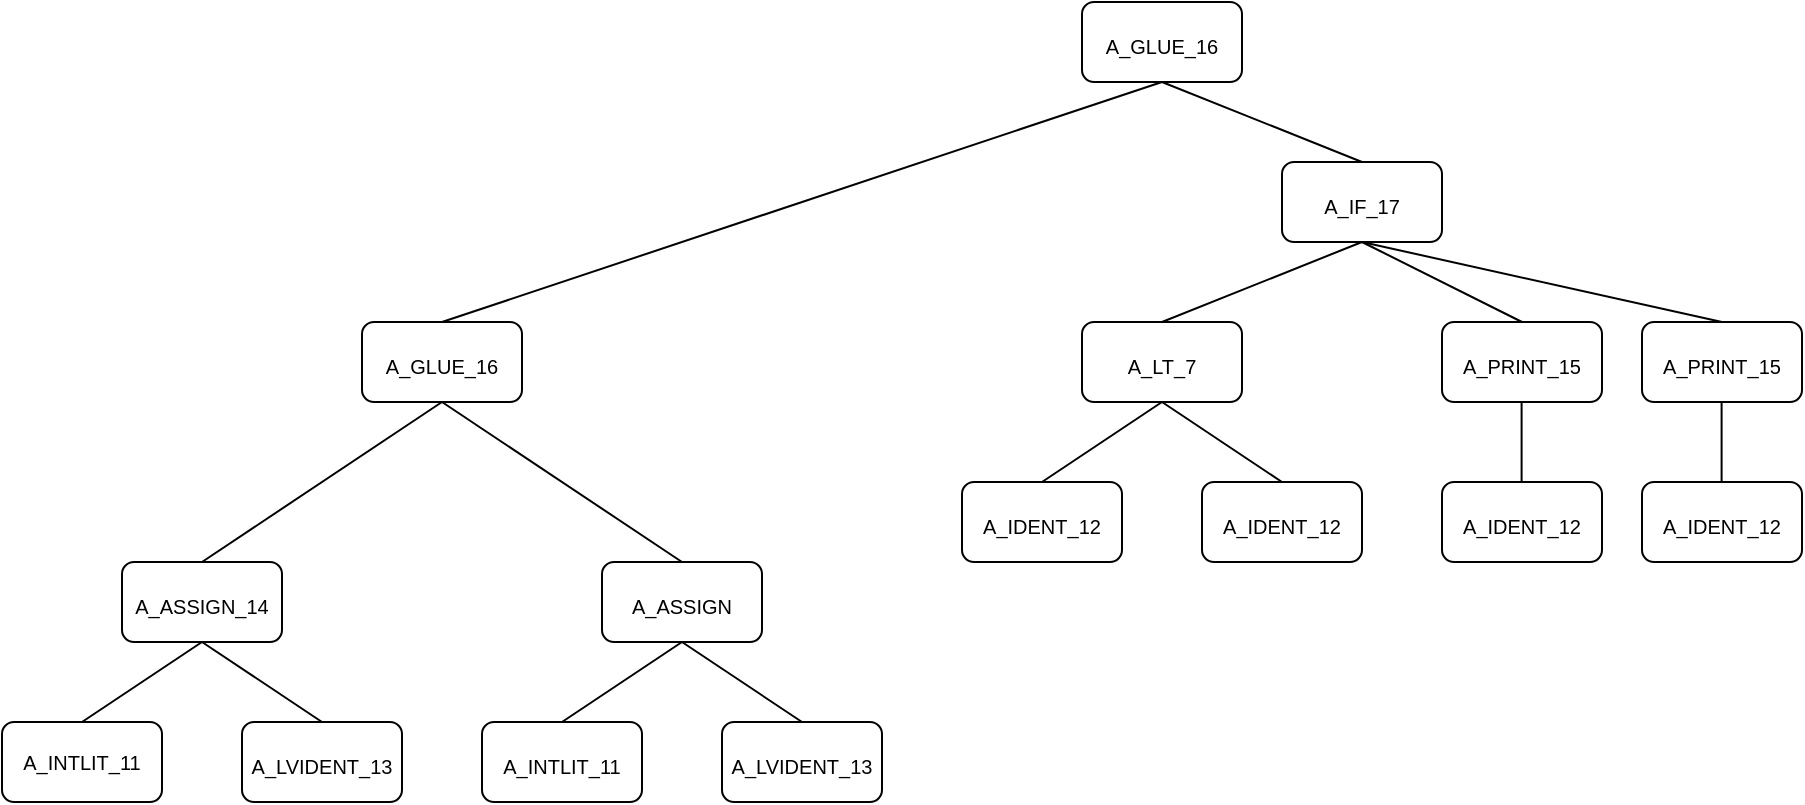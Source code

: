 <mxfile version="21.7.2" type="github">
  <diagram name="第 1 页" id="xP9abSUtIkvkSNLEg5dz">
    <mxGraphModel dx="-1494" dy="149" grid="1" gridSize="10" guides="1" tooltips="1" connect="1" arrows="1" fold="1" page="0" pageScale="1" pageWidth="827" pageHeight="1169" math="0" shadow="0">
      <root>
        <mxCell id="0" />
        <mxCell id="1" parent="0" />
        <mxCell id="8e8UL9VZ8Oz_HZpOVkfp-1" value="A_INTLIT_11" style="rounded=1;whiteSpace=wrap;html=1;fontSize=10;align=center;verticalAlign=middle;" parent="1" vertex="1">
          <mxGeometry x="2740" y="1040" width="80" height="40" as="geometry" />
        </mxCell>
        <mxCell id="8e8UL9VZ8Oz_HZpOVkfp-2" value="&lt;font style=&quot;font-size: 10px;&quot;&gt;A_LVIDENT_13&lt;/font&gt;" style="rounded=1;whiteSpace=wrap;html=1;fontSize=16;align=center;" parent="1" vertex="1">
          <mxGeometry x="2860" y="1040" width="80" height="40" as="geometry" />
        </mxCell>
        <mxCell id="8e8UL9VZ8Oz_HZpOVkfp-3" value="&lt;font style=&quot;font-size: 10px;&quot;&gt;A_ASSIGN_14&lt;/font&gt;" style="rounded=1;whiteSpace=wrap;html=1;fontSize=16;" parent="1" vertex="1">
          <mxGeometry x="2800" y="960" width="80" height="40" as="geometry" />
        </mxCell>
        <mxCell id="8e8UL9VZ8Oz_HZpOVkfp-4" value="" style="endArrow=none;html=1;rounded=1;fontSize=12;startSize=8;endSize=8;edgeStyle=none;curved=1;entryX=0.5;entryY=0;entryDx=0;entryDy=0;exitX=0.5;exitY=1;exitDx=0;exitDy=0;" parent="1" source="8e8UL9VZ8Oz_HZpOVkfp-3" target="8e8UL9VZ8Oz_HZpOVkfp-2" edge="1">
          <mxGeometry width="50" height="50" relative="1" as="geometry">
            <mxPoint x="2870" y="1070" as="sourcePoint" />
            <mxPoint x="2950" y="1030" as="targetPoint" />
          </mxGeometry>
        </mxCell>
        <mxCell id="8e8UL9VZ8Oz_HZpOVkfp-5" value="" style="endArrow=none;html=1;rounded=1;fontSize=12;startSize=8;endSize=8;edgeStyle=none;curved=1;entryX=0.5;entryY=1;entryDx=0;entryDy=0;" parent="1" target="8e8UL9VZ8Oz_HZpOVkfp-9" edge="1">
          <mxGeometry width="50" height="50" relative="1" as="geometry">
            <mxPoint x="2840.0" y="960" as="sourcePoint" />
            <mxPoint x="2960.0" y="920" as="targetPoint" />
          </mxGeometry>
        </mxCell>
        <mxCell id="8e8UL9VZ8Oz_HZpOVkfp-6" value="&lt;font style=&quot;font-size: 10px;&quot;&gt;A_INTLIT_11&lt;/font&gt;" style="rounded=1;whiteSpace=wrap;html=1;fontSize=16;" parent="1" vertex="1">
          <mxGeometry x="2980" y="1040" width="80" height="40" as="geometry" />
        </mxCell>
        <mxCell id="8e8UL9VZ8Oz_HZpOVkfp-7" value="" style="endArrow=none;html=1;rounded=1;fontSize=12;startSize=8;endSize=8;edgeStyle=none;curved=1;entryX=0.5;entryY=0;entryDx=0;entryDy=0;" parent="1" edge="1">
          <mxGeometry width="50" height="50" relative="1" as="geometry">
            <mxPoint x="2960" y="880" as="sourcePoint" />
            <mxPoint x="3080" y="960" as="targetPoint" />
          </mxGeometry>
        </mxCell>
        <mxCell id="8e8UL9VZ8Oz_HZpOVkfp-8" value="" style="endArrow=none;html=1;rounded=1;fontSize=12;startSize=8;endSize=8;edgeStyle=none;curved=1;exitX=0.5;exitY=0;exitDx=0;exitDy=0;" parent="1" source="8e8UL9VZ8Oz_HZpOVkfp-1" edge="1">
          <mxGeometry width="50" height="50" relative="1" as="geometry">
            <mxPoint x="2850" y="1010" as="sourcePoint" />
            <mxPoint x="2840" y="1000" as="targetPoint" />
          </mxGeometry>
        </mxCell>
        <mxCell id="8e8UL9VZ8Oz_HZpOVkfp-9" value="&lt;span style=&quot;font-size: 10px;&quot;&gt;A_GLUE_16&lt;/span&gt;" style="rounded=1;whiteSpace=wrap;html=1;fontSize=16;" parent="1" vertex="1">
          <mxGeometry x="2920" y="840" width="80" height="40" as="geometry" />
        </mxCell>
        <mxCell id="8e8UL9VZ8Oz_HZpOVkfp-10" value="&lt;font style=&quot;font-size: 10px;&quot;&gt;A_ASSIGN&lt;/font&gt;" style="rounded=1;whiteSpace=wrap;html=1;fontSize=16;" parent="1" vertex="1">
          <mxGeometry x="3040" y="960" width="80" height="40" as="geometry" />
        </mxCell>
        <mxCell id="8e8UL9VZ8Oz_HZpOVkfp-11" value="" style="endArrow=none;html=1;rounded=1;fontSize=12;startSize=8;endSize=8;edgeStyle=none;curved=1;exitX=0.5;exitY=0;exitDx=0;exitDy=0;" parent="1" edge="1">
          <mxGeometry width="50" height="50" relative="1" as="geometry">
            <mxPoint x="3020" y="1040" as="sourcePoint" />
            <mxPoint x="3080" y="1000" as="targetPoint" />
          </mxGeometry>
        </mxCell>
        <mxCell id="8e8UL9VZ8Oz_HZpOVkfp-12" value="&lt;font style=&quot;font-size: 10px;&quot;&gt;A_LVIDENT_13&lt;/font&gt;" style="rounded=1;whiteSpace=wrap;html=1;fontSize=16;" parent="1" vertex="1">
          <mxGeometry x="3100" y="1040" width="80" height="40" as="geometry" />
        </mxCell>
        <mxCell id="8e8UL9VZ8Oz_HZpOVkfp-13" value="" style="endArrow=none;html=1;rounded=1;fontSize=12;startSize=8;endSize=8;edgeStyle=none;curved=1;entryX=0.5;entryY=0;entryDx=0;entryDy=0;exitX=0.5;exitY=1;exitDx=0;exitDy=0;" parent="1" edge="1">
          <mxGeometry width="50" height="50" relative="1" as="geometry">
            <mxPoint x="3080" y="1000" as="sourcePoint" />
            <mxPoint x="3140" y="1040" as="targetPoint" />
          </mxGeometry>
        </mxCell>
        <mxCell id="8e8UL9VZ8Oz_HZpOVkfp-14" value="&lt;span style=&quot;font-size: 10px;&quot;&gt;A_GLUE_16&lt;/span&gt;" style="rounded=1;whiteSpace=wrap;html=1;fontSize=16;" parent="1" vertex="1">
          <mxGeometry x="3280" y="680" width="80" height="40" as="geometry" />
        </mxCell>
        <mxCell id="8e8UL9VZ8Oz_HZpOVkfp-15" value="" style="endArrow=none;html=1;rounded=1;fontSize=12;startSize=8;endSize=8;edgeStyle=none;curved=1;entryX=0.5;entryY=1;entryDx=0;entryDy=0;exitX=0.5;exitY=0;exitDx=0;exitDy=0;" parent="1" source="8e8UL9VZ8Oz_HZpOVkfp-9" target="8e8UL9VZ8Oz_HZpOVkfp-14" edge="1">
          <mxGeometry width="50" height="50" relative="1" as="geometry">
            <mxPoint x="3140" y="840" as="sourcePoint" />
            <mxPoint x="3260.0" y="760" as="targetPoint" />
          </mxGeometry>
        </mxCell>
        <mxCell id="8e8UL9VZ8Oz_HZpOVkfp-16" value="" style="endArrow=none;html=1;rounded=1;fontSize=12;startSize=8;endSize=8;edgeStyle=none;curved=1;entryX=0.5;entryY=0;entryDx=0;entryDy=0;exitX=0.5;exitY=1;exitDx=0;exitDy=0;" parent="1" source="8e8UL9VZ8Oz_HZpOVkfp-14" target="8e8UL9VZ8Oz_HZpOVkfp-17" edge="1">
          <mxGeometry width="50" height="50" relative="1" as="geometry">
            <mxPoint x="3260.0" y="760" as="sourcePoint" />
            <mxPoint x="3400" y="780" as="targetPoint" />
          </mxGeometry>
        </mxCell>
        <mxCell id="8e8UL9VZ8Oz_HZpOVkfp-17" value="&lt;span style=&quot;font-size: 10px;&quot;&gt;A_IF_17&lt;/span&gt;" style="rounded=1;whiteSpace=wrap;html=1;fontSize=16;" parent="1" vertex="1">
          <mxGeometry x="3380" y="760" width="80" height="40" as="geometry" />
        </mxCell>
        <mxCell id="8e8UL9VZ8Oz_HZpOVkfp-18" value="&lt;span style=&quot;font-size: 10px;&quot;&gt;A_LT_7&lt;/span&gt;" style="rounded=1;whiteSpace=wrap;html=1;fontSize=16;" parent="1" vertex="1">
          <mxGeometry x="3280" y="840" width="80" height="40" as="geometry" />
        </mxCell>
        <mxCell id="8e8UL9VZ8Oz_HZpOVkfp-19" value="&lt;font style=&quot;font-size: 10px;&quot;&gt;A_PRINT_15&lt;/font&gt;" style="rounded=1;whiteSpace=wrap;html=1;fontSize=16;" parent="1" vertex="1">
          <mxGeometry x="3460" y="840" width="80" height="40" as="geometry" />
        </mxCell>
        <mxCell id="8e8UL9VZ8Oz_HZpOVkfp-20" value="" style="endArrow=none;html=1;rounded=1;fontSize=12;startSize=8;endSize=8;edgeStyle=none;curved=1;entryX=0.5;entryY=1;entryDx=0;entryDy=0;exitX=0.5;exitY=0;exitDx=0;exitDy=0;" parent="1" source="8e8UL9VZ8Oz_HZpOVkfp-18" edge="1">
          <mxGeometry width="50" height="50" relative="1" as="geometry">
            <mxPoint x="3300" y="880" as="sourcePoint" />
            <mxPoint x="3420.0" y="800" as="targetPoint" />
          </mxGeometry>
        </mxCell>
        <mxCell id="8e8UL9VZ8Oz_HZpOVkfp-21" value="" style="endArrow=none;html=1;rounded=1;fontSize=12;startSize=8;endSize=8;edgeStyle=none;curved=1;exitX=0.5;exitY=0;exitDx=0;exitDy=0;" parent="1" source="8e8UL9VZ8Oz_HZpOVkfp-19" edge="1">
          <mxGeometry width="50" height="50" relative="1" as="geometry">
            <mxPoint x="3370" y="900" as="sourcePoint" />
            <mxPoint x="3420" y="800" as="targetPoint" />
          </mxGeometry>
        </mxCell>
        <mxCell id="8e8UL9VZ8Oz_HZpOVkfp-22" value="" style="endArrow=none;html=1;rounded=1;fontSize=12;startSize=8;endSize=8;edgeStyle=none;curved=1;entryX=0.5;entryY=1;entryDx=0;entryDy=0;exitX=0.5;exitY=0;exitDx=0;exitDy=0;" parent="1" source="8e8UL9VZ8Oz_HZpOVkfp-25" target="8e8UL9VZ8Oz_HZpOVkfp-17" edge="1">
          <mxGeometry width="50" height="50" relative="1" as="geometry">
            <mxPoint x="3520" y="840" as="sourcePoint" />
            <mxPoint x="3490.0" y="830" as="targetPoint" />
          </mxGeometry>
        </mxCell>
        <mxCell id="8e8UL9VZ8Oz_HZpOVkfp-23" value="&lt;font style=&quot;font-size: 10px;&quot;&gt;A_IDENT_12&lt;/font&gt;" style="rounded=1;whiteSpace=wrap;html=1;fontSize=16;" parent="1" vertex="1">
          <mxGeometry x="3460" y="920" width="80" height="40" as="geometry" />
        </mxCell>
        <mxCell id="8e8UL9VZ8Oz_HZpOVkfp-24" value="" style="endArrow=none;html=1;rounded=1;fontSize=12;startSize=8;endSize=8;edgeStyle=none;curved=1;" parent="1" edge="1">
          <mxGeometry width="50" height="50" relative="1" as="geometry">
            <mxPoint x="3499.8" y="920" as="sourcePoint" />
            <mxPoint x="3499.8" y="880" as="targetPoint" />
          </mxGeometry>
        </mxCell>
        <mxCell id="8e8UL9VZ8Oz_HZpOVkfp-25" value="&lt;font style=&quot;font-size: 10px;&quot;&gt;A_PRINT_15&lt;/font&gt;" style="rounded=1;whiteSpace=wrap;html=1;fontSize=16;" parent="1" vertex="1">
          <mxGeometry x="3560" y="840" width="80" height="40" as="geometry" />
        </mxCell>
        <mxCell id="8e8UL9VZ8Oz_HZpOVkfp-26" value="" style="endArrow=none;html=1;rounded=1;fontSize=12;startSize=8;endSize=8;edgeStyle=none;curved=1;" parent="1" edge="1">
          <mxGeometry width="50" height="50" relative="1" as="geometry">
            <mxPoint x="3599.8" y="920" as="sourcePoint" />
            <mxPoint x="3599.8" y="880" as="targetPoint" />
          </mxGeometry>
        </mxCell>
        <mxCell id="8e8UL9VZ8Oz_HZpOVkfp-27" value="&lt;font style=&quot;font-size: 10px;&quot;&gt;A_IDENT_12&lt;/font&gt;" style="rounded=1;whiteSpace=wrap;html=1;fontSize=16;" parent="1" vertex="1">
          <mxGeometry x="3560" y="920" width="80" height="40" as="geometry" />
        </mxCell>
        <mxCell id="8e8UL9VZ8Oz_HZpOVkfp-28" value="&lt;font style=&quot;font-size: 10px;&quot;&gt;A_IDENT_12&lt;/font&gt;" style="rounded=1;whiteSpace=wrap;html=1;fontSize=16;" parent="1" vertex="1">
          <mxGeometry x="3220" y="920" width="80" height="40" as="geometry" />
        </mxCell>
        <mxCell id="8e8UL9VZ8Oz_HZpOVkfp-29" value="&lt;font style=&quot;font-size: 10px;&quot;&gt;A_IDENT_12&lt;/font&gt;" style="rounded=1;whiteSpace=wrap;html=1;fontSize=16;" parent="1" vertex="1">
          <mxGeometry x="3340" y="920" width="80" height="40" as="geometry" />
        </mxCell>
        <mxCell id="8e8UL9VZ8Oz_HZpOVkfp-30" value="" style="endArrow=none;html=1;rounded=1;fontSize=12;startSize=8;endSize=8;edgeStyle=none;curved=1;exitX=0.5;exitY=0;exitDx=0;exitDy=0;" parent="1" edge="1">
          <mxGeometry width="50" height="50" relative="1" as="geometry">
            <mxPoint x="3260" y="920" as="sourcePoint" />
            <mxPoint x="3320" y="880" as="targetPoint" />
          </mxGeometry>
        </mxCell>
        <mxCell id="8e8UL9VZ8Oz_HZpOVkfp-31" value="" style="endArrow=none;html=1;rounded=1;fontSize=12;startSize=8;endSize=8;edgeStyle=none;curved=1;entryX=0.5;entryY=0;entryDx=0;entryDy=0;exitX=0.5;exitY=1;exitDx=0;exitDy=0;" parent="1" edge="1">
          <mxGeometry width="50" height="50" relative="1" as="geometry">
            <mxPoint x="3320" y="880" as="sourcePoint" />
            <mxPoint x="3380" y="920" as="targetPoint" />
          </mxGeometry>
        </mxCell>
      </root>
    </mxGraphModel>
  </diagram>
</mxfile>

